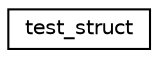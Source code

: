 digraph "Graphical Class Hierarchy"
{
 // LATEX_PDF_SIZE
  edge [fontname="Helvetica",fontsize="10",labelfontname="Helvetica",labelfontsize="10"];
  node [fontname="Helvetica",fontsize="10",shape=record];
  rankdir="LR";
  Node0 [label="test_struct",height=0.2,width=0.4,color="black", fillcolor="white", style="filled",URL="$structtest__struct.html",tooltip=" "];
}

